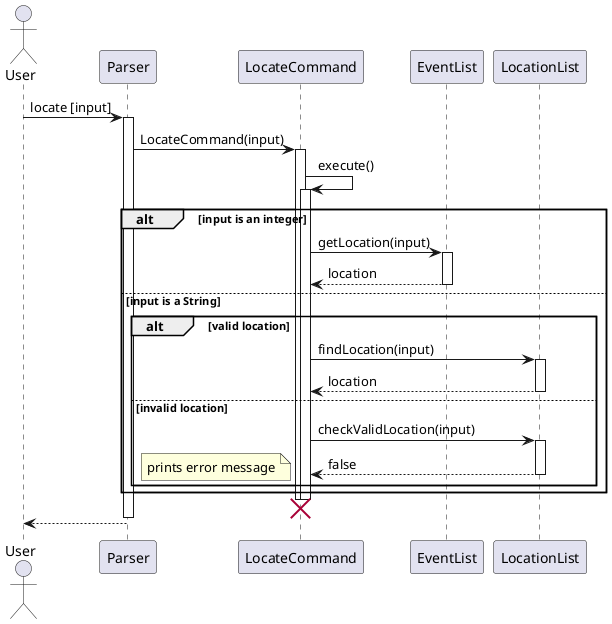 @startuml
Actor User

User -> Parser: locate [input]
activate Parser

Parser -> LocateCommand: LocateCommand(input)
activate LocateCommand

LocateCommand -> LocateCommand: execute()
activate LocateCommand

alt input is an integer
    LocateCommand -> EventList: getLocation(input)
    activate EventList
    return location
else input is a String
    alt valid location
        LocateCommand -> LocationList: findLocation(input)
        activate LocationList
        return location
    else invalid location
        LocateCommand -> LocationList: checkValidLocation(input)
        activate LocationList
        return false
note left: prints error message
    end
end

deactivate LocateCommand
destroy LocateCommand

deactivate Parser
return
@enduml